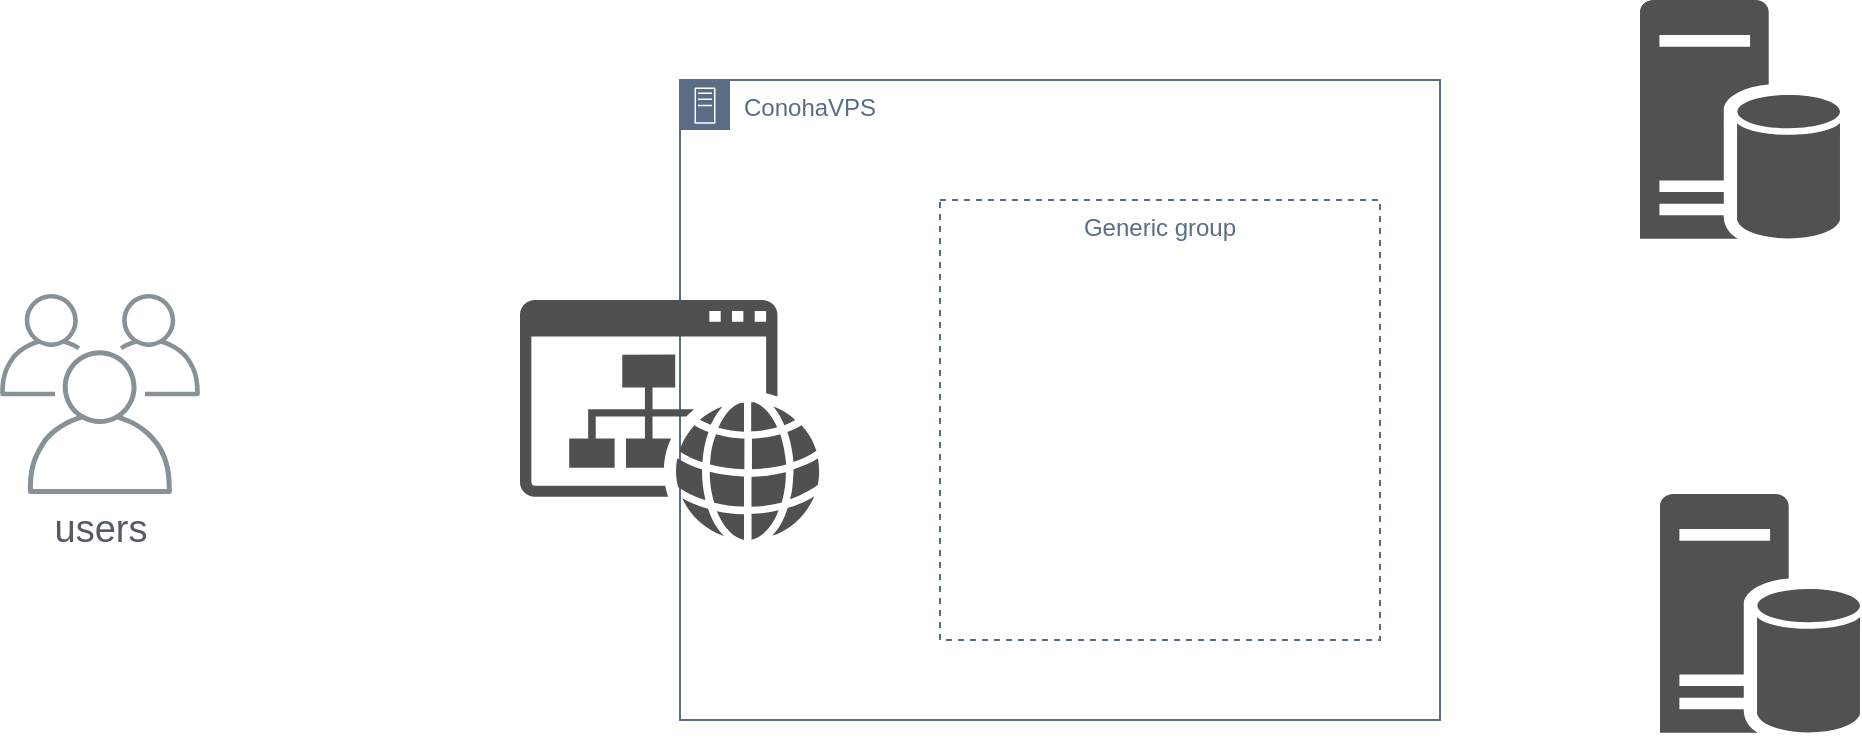 <mxfile version="13.0.5" type="github"><diagram id="Ht1M8jgEwFfnCIfOTk4-" name="Page-1"><mxGraphModel dx="1422" dy="1589" grid="1" gridSize="10" guides="1" tooltips="1" connect="1" arrows="1" fold="1" page="1" pageScale="1" pageWidth="1169" pageHeight="827" math="0" shadow="0"><root><mxCell id="0"/><mxCell id="1" parent="0"/><mxCell id="-QIqqS6FcozeZaD46vu--11" value="ConohaVPS" style="points=[[0,0],[0.25,0],[0.5,0],[0.75,0],[1,0],[1,0.25],[1,0.5],[1,0.75],[1,1],[0.75,1],[0.5,1],[0.25,1],[0,1],[0,0.75],[0,0.5],[0,0.25]];outlineConnect=0;gradientColor=none;html=1;whiteSpace=wrap;fontSize=12;fontStyle=0;shape=mxgraph.aws4.group;grIcon=mxgraph.aws4.group_on_premise;strokeColor=#5A6C86;fillColor=none;verticalAlign=top;align=left;spacingLeft=30;fontColor=#5A6C86;dashed=0;" vertex="1" parent="1"><mxGeometry x="450" y="-620" width="380" height="320" as="geometry"/></mxCell><mxCell id="-QIqqS6FcozeZaD46vu--19" value="Generic group" style="fillColor=none;strokeColor=#5A6C86;dashed=1;verticalAlign=top;fontStyle=0;fontColor=#5A6C86;" vertex="1" parent="1"><mxGeometry x="580" y="-560" width="220" height="220" as="geometry"/></mxCell><mxCell id="-QIqqS6FcozeZaD46vu--10" value="users" style="outlineConnect=0;gradientColor=none;fontColor=#545B64;strokeColor=none;fillColor=#879196;dashed=0;verticalLabelPosition=bottom;verticalAlign=top;align=center;html=1;fontSize=19;fontStyle=0;aspect=fixed;shape=mxgraph.aws4.illustration_users;pointerEvents=1" vertex="1" parent="1"><mxGeometry x="110" y="-513" width="100" height="100" as="geometry"/></mxCell><mxCell id="-QIqqS6FcozeZaD46vu--12" value="" style="shape=image;html=1;verticalAlign=top;verticalLabelPosition=bottom;labelBackgroundColor=#ffffff;imageAspect=0;aspect=fixed;image=https://cdn3.iconfinder.com/data/icons/logos-and-brands-adobe/512/97_Docker-128.png;strokeColor=#0066CC;fillColor=#007FFF;" vertex="1" parent="1"><mxGeometry x="625" y="-473" width="120" height="120" as="geometry"/></mxCell><mxCell id="-QIqqS6FcozeZaD46vu--14" value="" style="pointerEvents=1;shadow=0;dashed=0;html=1;strokeColor=none;labelPosition=center;verticalLabelPosition=bottom;verticalAlign=top;align=center;fillColor=#515151;shape=mxgraph.mscae.enterprise.database_server" vertex="1" parent="1"><mxGeometry x="930" y="-660" width="100" height="120" as="geometry"/></mxCell><mxCell id="-QIqqS6FcozeZaD46vu--16" value="" style="pointerEvents=1;shadow=0;dashed=0;html=1;strokeColor=none;labelPosition=center;verticalLabelPosition=bottom;verticalAlign=top;align=center;fillColor=#515151;shape=mxgraph.mscae.enterprise.database_server" vertex="1" parent="1"><mxGeometry x="940" y="-413" width="100" height="120" as="geometry"/></mxCell><mxCell id="-QIqqS6FcozeZaD46vu--15" value="" style="shape=image;html=1;verticalAlign=top;verticalLabelPosition=bottom;labelBackgroundColor=#ffffff;imageAspect=0;aspect=fixed;image=https://cdn0.iconfinder.com/data/icons/social-media-2183/512/social__media__social_media__github_-128.png;strokeColor=#0066CC;fillColor=#007FFF;" vertex="1" parent="1"><mxGeometry x="910" y="-353" width="70" height="70" as="geometry"/></mxCell><mxCell id="-QIqqS6FcozeZaD46vu--21" value="" style="pointerEvents=1;shadow=0;dashed=0;html=1;strokeColor=none;fillColor=#505050;labelPosition=center;verticalLabelPosition=bottom;verticalAlign=top;outlineConnect=0;align=center;shape=mxgraph.office.sites.website;" vertex="1" parent="1"><mxGeometry x="370" y="-510" width="150" height="120" as="geometry"/></mxCell></root></mxGraphModel></diagram></mxfile>
